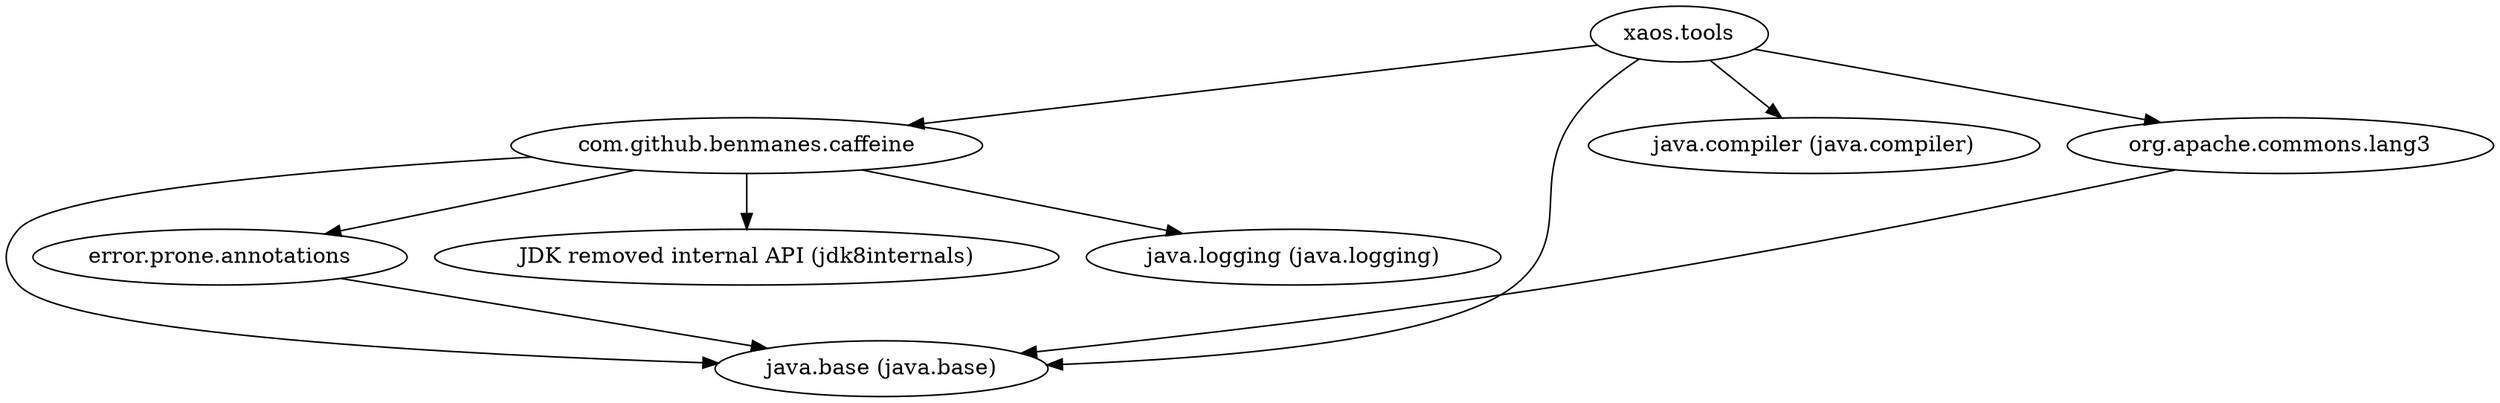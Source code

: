 digraph "summary" {
  "xaos.tools"                                       -> "com.github.benmanes.caffeine";
  "xaos.tools"                                       -> "java.base (java.base)";
  "xaos.tools"                                       -> "java.compiler (java.compiler)";
  "xaos.tools"                                       -> "org.apache.commons.lang3";
  "org.apache.commons.lang3"                         -> "java.base (java.base)";
  "error.prone.annotations"                          -> "java.base (java.base)";
  "com.github.benmanes.caffeine"                     -> "JDK removed internal API (jdk8internals)";
  "com.github.benmanes.caffeine"                     -> "error.prone.annotations";
  "com.github.benmanes.caffeine"                     -> "java.base (java.base)";
  "com.github.benmanes.caffeine"                     -> "java.logging (java.logging)";
}
